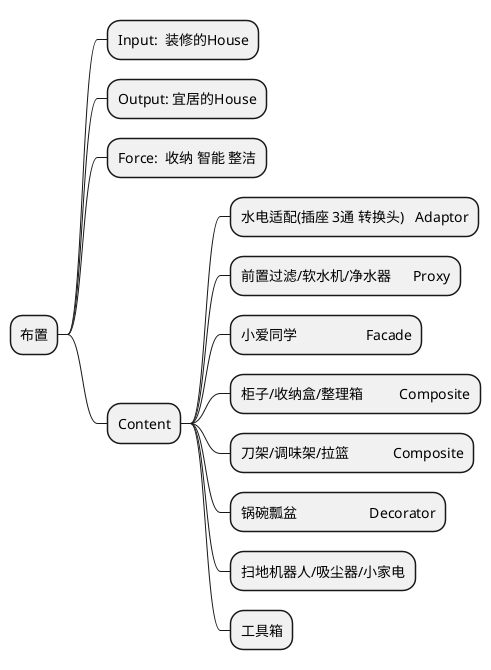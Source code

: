 @startmindmap
*  布置

** Input:  装修的House
** Output: 宜居的House
** Force:  收纳 智能 整洁
** Content
*** 水电适配(插座 3通 转换头)   Adaptor
*** 前置过滤/软水机/净水器      Proxy
*** 小爱同学                   Facade
*** 柜子/收纳盒/整理箱          Composite
*** 刀架/调味架/拉篮            Composite
*** 锅碗瓢盆                    Decorator
*** 扫地机器人/吸尘器/小家电
*** 工具箱

@endmindmap